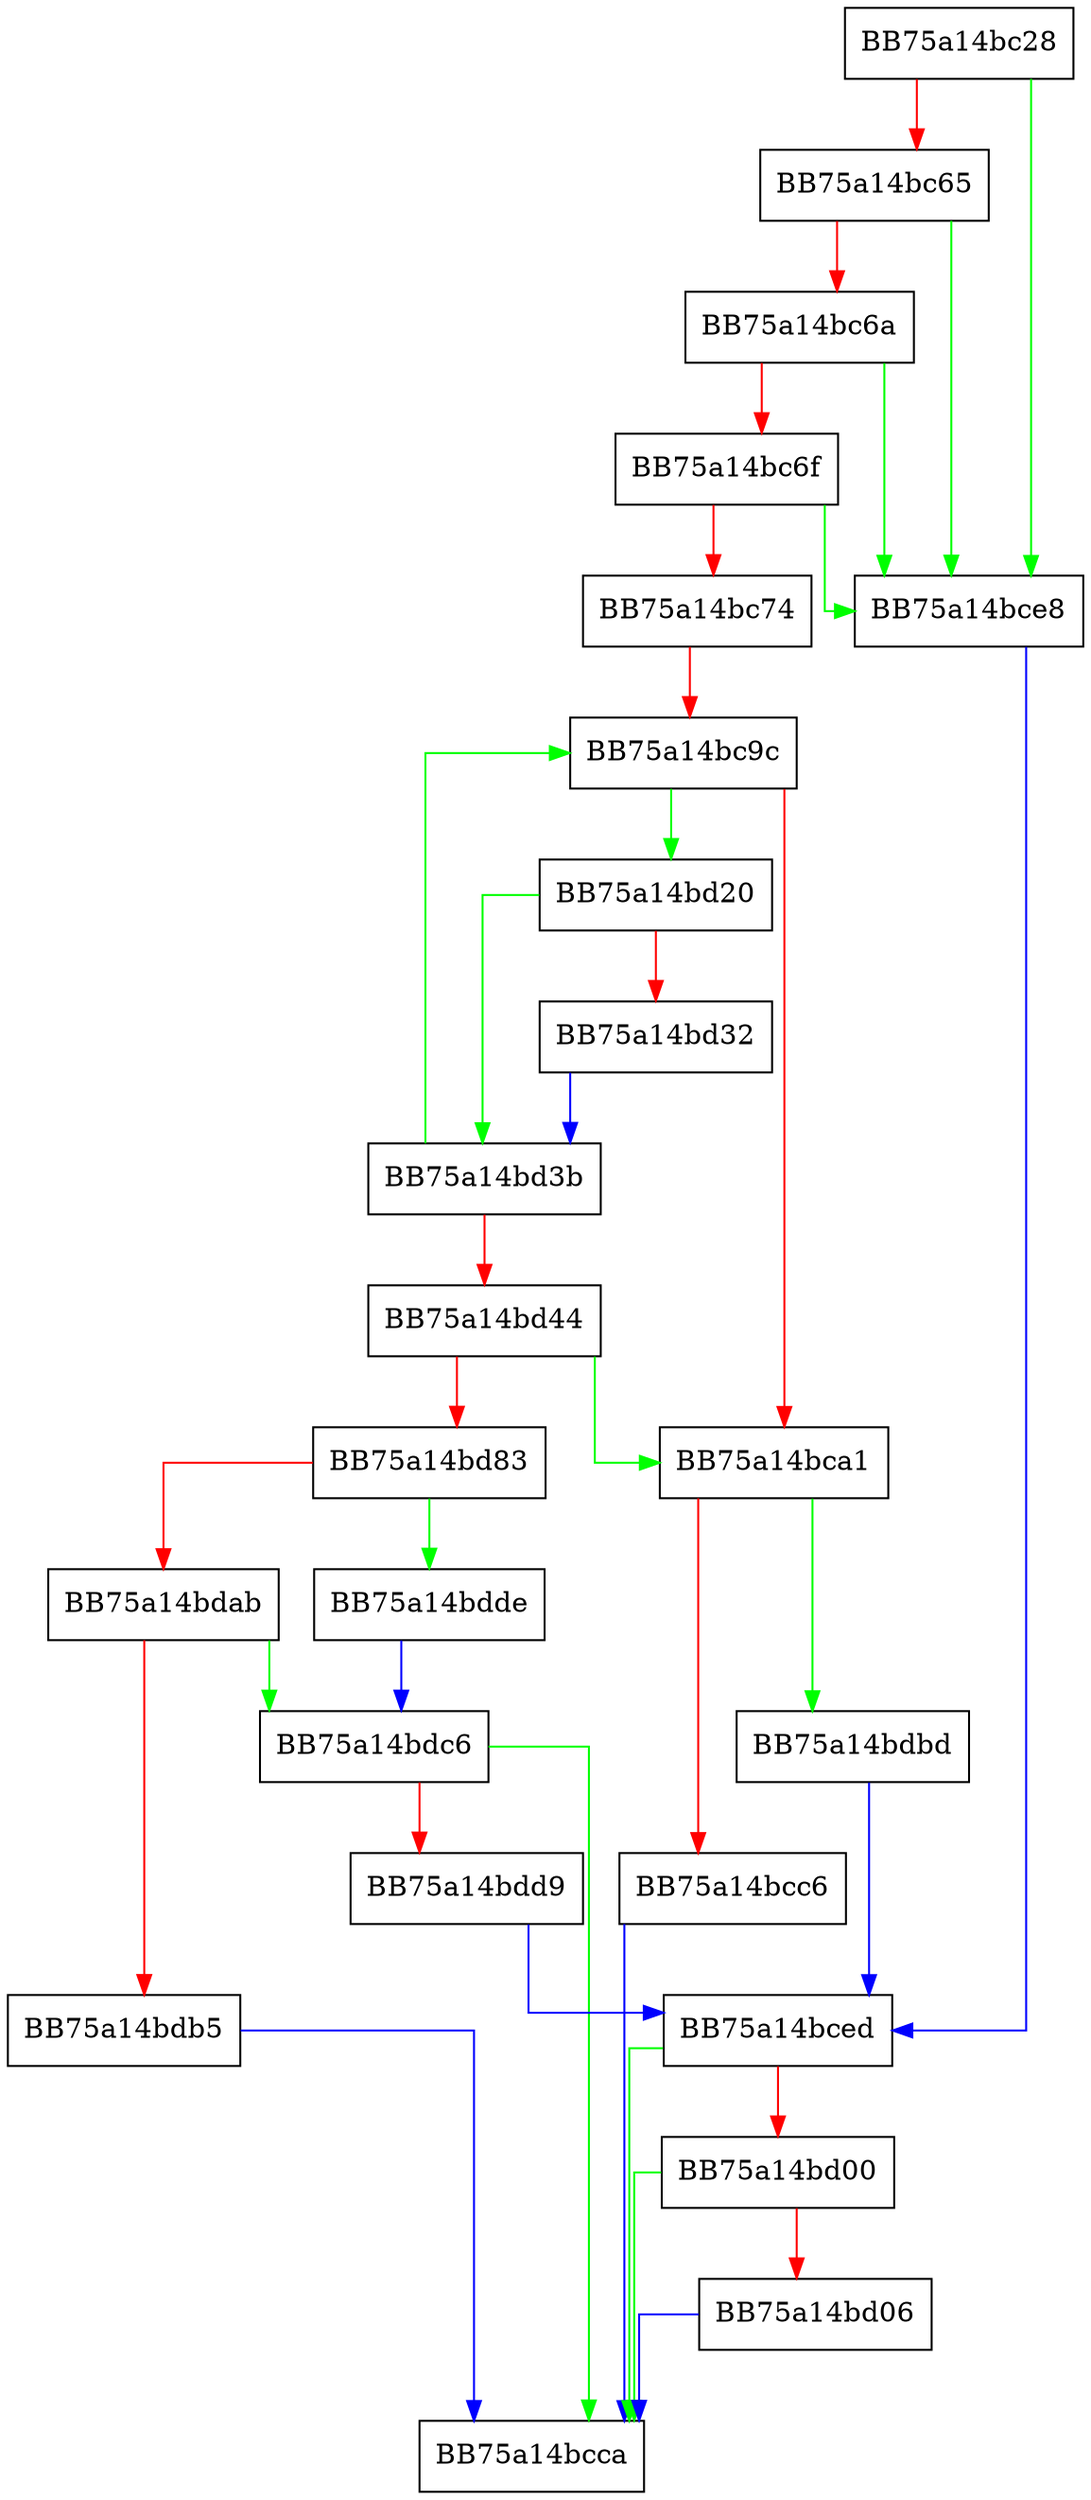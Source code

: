 digraph LookupFileName {
  node [shape="box"];
  graph [splines=ortho];
  BB75a14bc28 -> BB75a14bce8 [color="green"];
  BB75a14bc28 -> BB75a14bc65 [color="red"];
  BB75a14bc65 -> BB75a14bce8 [color="green"];
  BB75a14bc65 -> BB75a14bc6a [color="red"];
  BB75a14bc6a -> BB75a14bce8 [color="green"];
  BB75a14bc6a -> BB75a14bc6f [color="red"];
  BB75a14bc6f -> BB75a14bce8 [color="green"];
  BB75a14bc6f -> BB75a14bc74 [color="red"];
  BB75a14bc74 -> BB75a14bc9c [color="red"];
  BB75a14bc9c -> BB75a14bd20 [color="green"];
  BB75a14bc9c -> BB75a14bca1 [color="red"];
  BB75a14bca1 -> BB75a14bdbd [color="green"];
  BB75a14bca1 -> BB75a14bcc6 [color="red"];
  BB75a14bcc6 -> BB75a14bcca [color="blue"];
  BB75a14bce8 -> BB75a14bced [color="blue"];
  BB75a14bced -> BB75a14bcca [color="green"];
  BB75a14bced -> BB75a14bd00 [color="red"];
  BB75a14bd00 -> BB75a14bcca [color="green"];
  BB75a14bd00 -> BB75a14bd06 [color="red"];
  BB75a14bd06 -> BB75a14bcca [color="blue"];
  BB75a14bd20 -> BB75a14bd3b [color="green"];
  BB75a14bd20 -> BB75a14bd32 [color="red"];
  BB75a14bd32 -> BB75a14bd3b [color="blue"];
  BB75a14bd3b -> BB75a14bc9c [color="green"];
  BB75a14bd3b -> BB75a14bd44 [color="red"];
  BB75a14bd44 -> BB75a14bca1 [color="green"];
  BB75a14bd44 -> BB75a14bd83 [color="red"];
  BB75a14bd83 -> BB75a14bdde [color="green"];
  BB75a14bd83 -> BB75a14bdab [color="red"];
  BB75a14bdab -> BB75a14bdc6 [color="green"];
  BB75a14bdab -> BB75a14bdb5 [color="red"];
  BB75a14bdb5 -> BB75a14bcca [color="blue"];
  BB75a14bdbd -> BB75a14bced [color="blue"];
  BB75a14bdc6 -> BB75a14bcca [color="green"];
  BB75a14bdc6 -> BB75a14bdd9 [color="red"];
  BB75a14bdd9 -> BB75a14bced [color="blue"];
  BB75a14bdde -> BB75a14bdc6 [color="blue"];
}